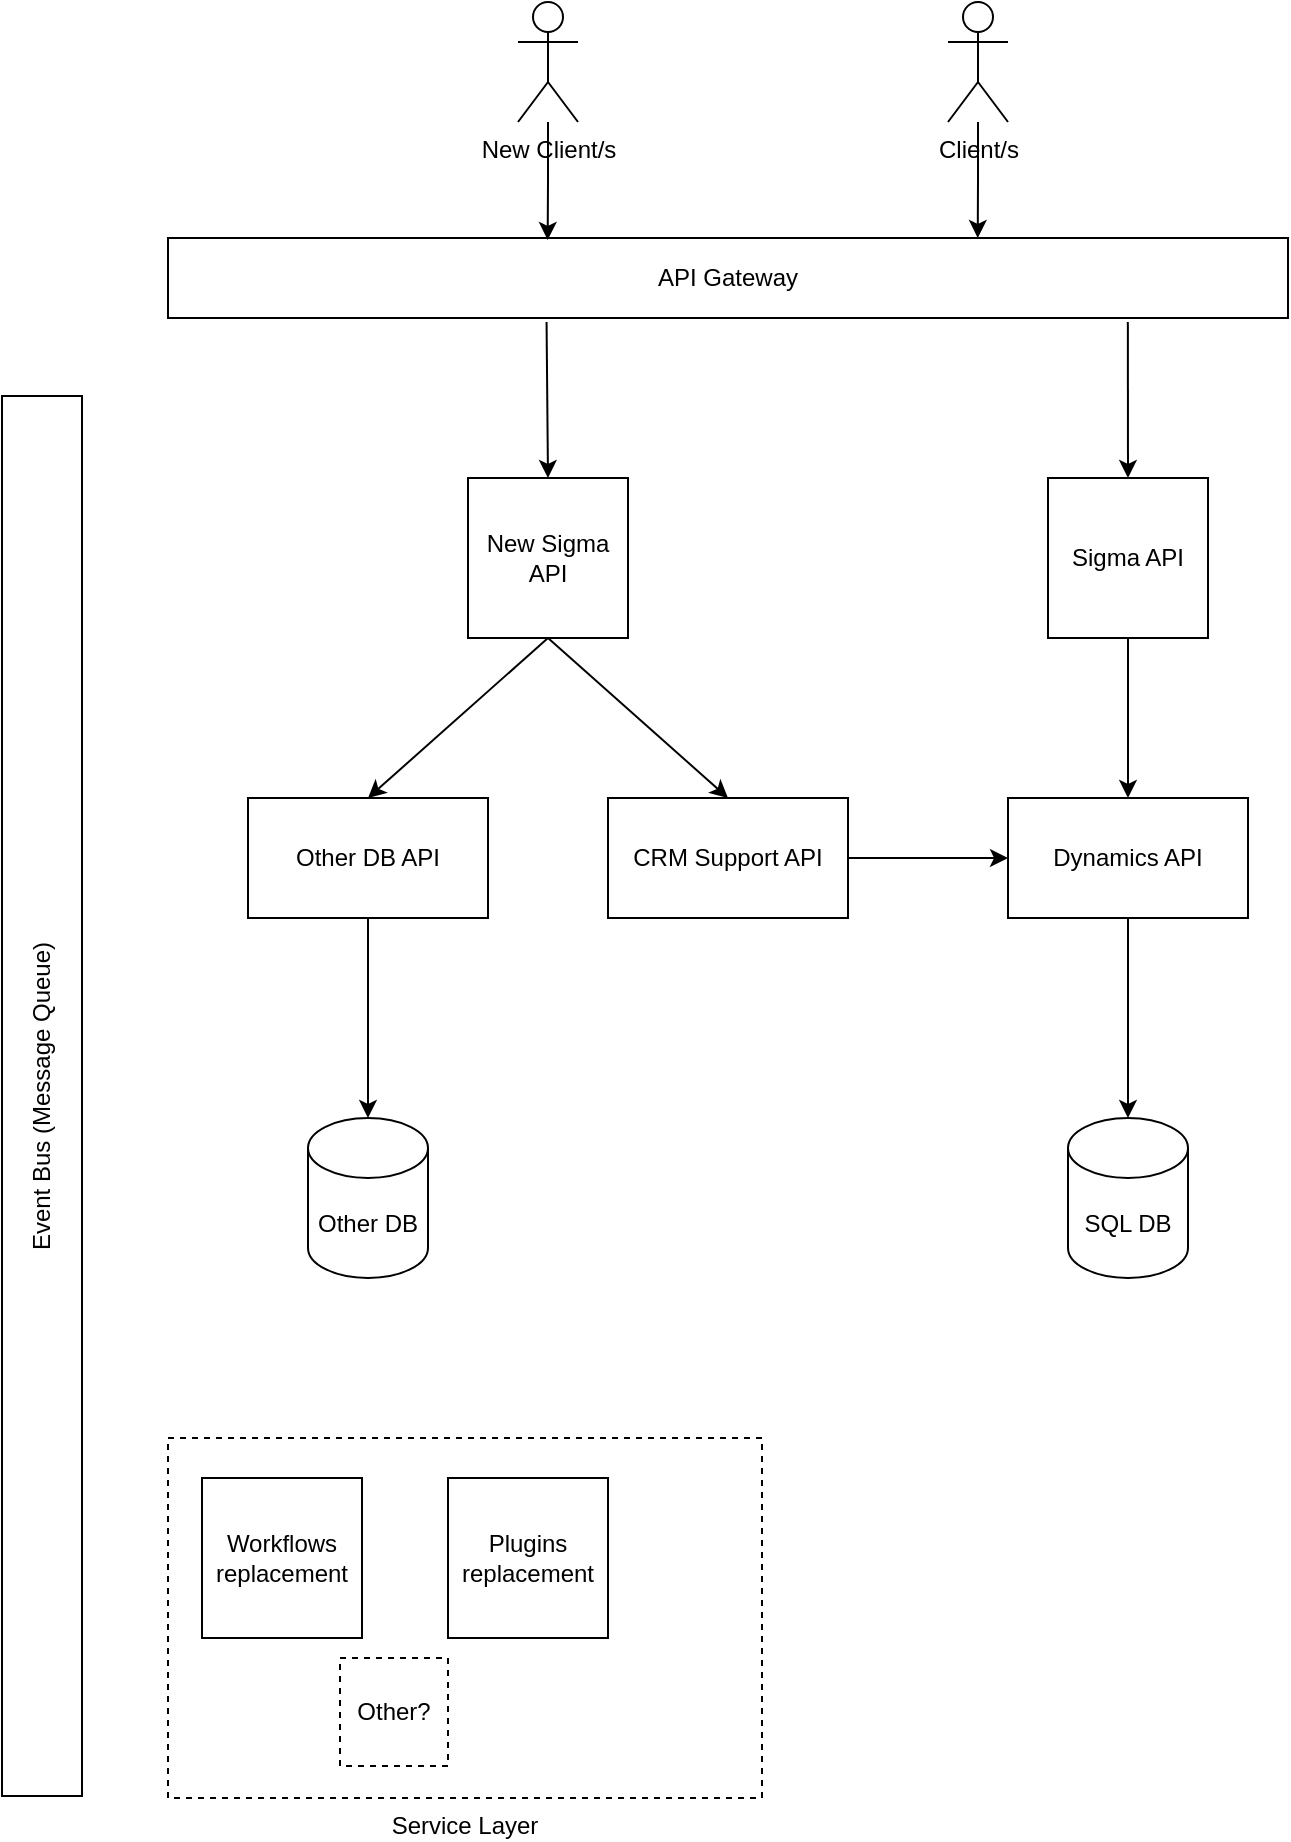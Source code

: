 <mxfile version="13.8.5" type="github"><diagram id="oVKbUUzHfuv2PkexnG1Z" name="Page-1"><mxGraphModel dx="868" dy="479" grid="1" gridSize="10" guides="1" tooltips="1" connect="1" arrows="1" fold="1" page="1" pageScale="1" pageWidth="827" pageHeight="1169" math="0" shadow="0"><root><mxCell id="0"/><mxCell id="1" parent="0"/><mxCell id="BIn2Zurslymod8IdCg0c-27" style="edgeStyle=orthogonalEdgeStyle;rounded=0;orthogonalLoop=1;jettySize=auto;html=1;entryX=0.723;entryY=0;entryDx=0;entryDy=0;entryPerimeter=0;" edge="1" parent="1" source="BIn2Zurslymod8IdCg0c-3" target="BIn2Zurslymod8IdCg0c-4"><mxGeometry relative="1" as="geometry"/></mxCell><mxCell id="BIn2Zurslymod8IdCg0c-3" value="&lt;div&gt;Client/s&lt;/div&gt;&lt;div&gt;&lt;br&gt;&lt;/div&gt;" style="shape=umlActor;verticalLabelPosition=bottom;verticalAlign=top;html=1;outlineConnect=0;" vertex="1" parent="1"><mxGeometry x="633" y="2" width="30" height="60" as="geometry"/></mxCell><mxCell id="BIn2Zurslymod8IdCg0c-4" value="API Gateway" style="rounded=0;whiteSpace=wrap;html=1;" vertex="1" parent="1"><mxGeometry x="243" y="120" width="560" height="40" as="geometry"/></mxCell><mxCell id="BIn2Zurslymod8IdCg0c-5" value="Sigma API" style="whiteSpace=wrap;html=1;aspect=fixed;" vertex="1" parent="1"><mxGeometry x="683" y="240" width="80" height="80" as="geometry"/></mxCell><mxCell id="BIn2Zurslymod8IdCg0c-6" value="New Sigma API" style="whiteSpace=wrap;html=1;aspect=fixed;" vertex="1" parent="1"><mxGeometry x="393" y="240" width="80" height="80" as="geometry"/></mxCell><mxCell id="BIn2Zurslymod8IdCg0c-9" value="Dynamics API" style="rounded=0;whiteSpace=wrap;html=1;" vertex="1" parent="1"><mxGeometry x="663" y="400" width="120" height="60" as="geometry"/></mxCell><mxCell id="BIn2Zurslymod8IdCg0c-10" value="CRM Support API" style="rounded=0;whiteSpace=wrap;html=1;" vertex="1" parent="1"><mxGeometry x="463" y="400" width="120" height="60" as="geometry"/></mxCell><mxCell id="BIn2Zurslymod8IdCg0c-11" value="Other DB API" style="rounded=0;whiteSpace=wrap;html=1;" vertex="1" parent="1"><mxGeometry x="283" y="400" width="120" height="60" as="geometry"/></mxCell><mxCell id="BIn2Zurslymod8IdCg0c-12" value="Other DB" style="shape=cylinder3;whiteSpace=wrap;html=1;boundedLbl=1;backgroundOutline=1;size=15;" vertex="1" parent="1"><mxGeometry x="313" y="560" width="60" height="80" as="geometry"/></mxCell><mxCell id="BIn2Zurslymod8IdCg0c-13" value="SQL DB" style="shape=cylinder3;whiteSpace=wrap;html=1;boundedLbl=1;backgroundOutline=1;size=15;" vertex="1" parent="1"><mxGeometry x="693" y="560" width="60" height="80" as="geometry"/></mxCell><mxCell id="BIn2Zurslymod8IdCg0c-16" value="" style="endArrow=classic;html=1;exitX=0.5;exitY=1;exitDx=0;exitDy=0;entryX=0.5;entryY=0;entryDx=0;entryDy=0;" edge="1" parent="1" source="BIn2Zurslymod8IdCg0c-6" target="BIn2Zurslymod8IdCg0c-11"><mxGeometry width="50" height="50" relative="1" as="geometry"><mxPoint x="193" y="340" as="sourcePoint"/><mxPoint x="243" y="290" as="targetPoint"/></mxGeometry></mxCell><mxCell id="BIn2Zurslymod8IdCg0c-17" value="" style="endArrow=classic;html=1;exitX=0.5;exitY=1;exitDx=0;exitDy=0;entryX=0.5;entryY=0;entryDx=0;entryDy=0;" edge="1" parent="1" source="BIn2Zurslymod8IdCg0c-6" target="BIn2Zurslymod8IdCg0c-10"><mxGeometry width="50" height="50" relative="1" as="geometry"><mxPoint x="263" y="300" as="sourcePoint"/><mxPoint x="313" y="250" as="targetPoint"/></mxGeometry></mxCell><mxCell id="BIn2Zurslymod8IdCg0c-18" value="" style="endArrow=classic;html=1;exitX=0.338;exitY=1.05;exitDx=0;exitDy=0;entryX=0.5;entryY=0;entryDx=0;entryDy=0;exitPerimeter=0;" edge="1" parent="1" source="BIn2Zurslymod8IdCg0c-4" target="BIn2Zurslymod8IdCg0c-6"><mxGeometry width="50" height="50" relative="1" as="geometry"><mxPoint x="223" y="250" as="sourcePoint"/><mxPoint x="273" y="200" as="targetPoint"/></mxGeometry></mxCell><mxCell id="BIn2Zurslymod8IdCg0c-19" value="" style="endArrow=classic;html=1;entryX=0.5;entryY=0;entryDx=0;entryDy=0;exitX=0.857;exitY=1.05;exitDx=0;exitDy=0;exitPerimeter=0;" edge="1" parent="1" source="BIn2Zurslymod8IdCg0c-4" target="BIn2Zurslymod8IdCg0c-5"><mxGeometry width="50" height="50" relative="1" as="geometry"><mxPoint x="583" y="250" as="sourcePoint"/><mxPoint x="633" y="200" as="targetPoint"/></mxGeometry></mxCell><mxCell id="BIn2Zurslymod8IdCg0c-20" value="" style="endArrow=classic;html=1;exitX=0.5;exitY=1;exitDx=0;exitDy=0;entryX=0.5;entryY=0;entryDx=0;entryDy=0;" edge="1" parent="1" source="BIn2Zurslymod8IdCg0c-5" target="BIn2Zurslymod8IdCg0c-9"><mxGeometry width="50" height="50" relative="1" as="geometry"><mxPoint x="293" y="280" as="sourcePoint"/><mxPoint x="343" y="230" as="targetPoint"/></mxGeometry></mxCell><mxCell id="BIn2Zurslymod8IdCg0c-21" value="" style="endArrow=classic;html=1;exitX=0.5;exitY=1;exitDx=0;exitDy=0;entryX=0.5;entryY=0;entryDx=0;entryDy=0;entryPerimeter=0;" edge="1" parent="1" source="BIn2Zurslymod8IdCg0c-9" target="BIn2Zurslymod8IdCg0c-13"><mxGeometry width="50" height="50" relative="1" as="geometry"><mxPoint x="523" y="590" as="sourcePoint"/><mxPoint x="573" y="540" as="targetPoint"/></mxGeometry></mxCell><mxCell id="BIn2Zurslymod8IdCg0c-22" value="" style="endArrow=classic;html=1;exitX=0.5;exitY=1;exitDx=0;exitDy=0;entryX=0.5;entryY=0;entryDx=0;entryDy=0;entryPerimeter=0;" edge="1" parent="1" source="BIn2Zurslymod8IdCg0c-11" target="BIn2Zurslymod8IdCg0c-12"><mxGeometry width="50" height="50" relative="1" as="geometry"><mxPoint x="333" y="530" as="sourcePoint"/><mxPoint x="383" y="480" as="targetPoint"/></mxGeometry></mxCell><mxCell id="BIn2Zurslymod8IdCg0c-24" value="" style="endArrow=classic;html=1;exitX=1;exitY=0.5;exitDx=0;exitDy=0;entryX=0;entryY=0.5;entryDx=0;entryDy=0;" edge="1" parent="1" source="BIn2Zurslymod8IdCg0c-10" target="BIn2Zurslymod8IdCg0c-9"><mxGeometry width="50" height="50" relative="1" as="geometry"><mxPoint x="593" y="550" as="sourcePoint"/><mxPoint x="643" y="500" as="targetPoint"/></mxGeometry></mxCell><mxCell id="BIn2Zurslymod8IdCg0c-28" value="Service Layer" style="rounded=0;whiteSpace=wrap;html=1;dashed=1;labelPosition=center;verticalLabelPosition=bottom;align=center;verticalAlign=top;" vertex="1" parent="1"><mxGeometry x="243" y="720" width="297" height="180" as="geometry"/></mxCell><mxCell id="BIn2Zurslymod8IdCg0c-30" value="Workflows replacement" style="whiteSpace=wrap;html=1;aspect=fixed;" vertex="1" parent="1"><mxGeometry x="260" y="740" width="80" height="80" as="geometry"/></mxCell><mxCell id="BIn2Zurslymod8IdCg0c-31" value="Workflows replacement" style="whiteSpace=wrap;html=1;aspect=fixed;" vertex="1" parent="1"><mxGeometry x="260" y="740" width="80" height="80" as="geometry"/></mxCell><mxCell id="BIn2Zurslymod8IdCg0c-32" value="Plugins replacement" style="whiteSpace=wrap;html=1;aspect=fixed;" vertex="1" parent="1"><mxGeometry x="383" y="740" width="80" height="80" as="geometry"/></mxCell><mxCell id="BIn2Zurslymod8IdCg0c-33" value="Other?" style="whiteSpace=wrap;html=1;aspect=fixed;dashed=1;" vertex="1" parent="1"><mxGeometry x="329" y="830" width="54" height="54" as="geometry"/></mxCell><mxCell id="BIn2Zurslymod8IdCg0c-36" style="edgeStyle=orthogonalEdgeStyle;rounded=0;orthogonalLoop=1;jettySize=auto;html=1;entryX=0.339;entryY=0.025;entryDx=0;entryDy=0;entryPerimeter=0;" edge="1" parent="1" source="BIn2Zurslymod8IdCg0c-34" target="BIn2Zurslymod8IdCg0c-4"><mxGeometry relative="1" as="geometry"/></mxCell><mxCell id="BIn2Zurslymod8IdCg0c-34" value="New Client/s" style="shape=umlActor;verticalLabelPosition=bottom;verticalAlign=top;html=1;outlineConnect=0;" vertex="1" parent="1"><mxGeometry x="418" y="2" width="30" height="60" as="geometry"/></mxCell><mxCell id="BIn2Zurslymod8IdCg0c-37" value="Event Bus (Message Queue)" style="rounded=0;whiteSpace=wrap;html=1;horizontal=0;fontStyle=0;spacing=2;" vertex="1" parent="1"><mxGeometry x="160" y="199" width="40" height="700" as="geometry"/></mxCell></root></mxGraphModel></diagram></mxfile>